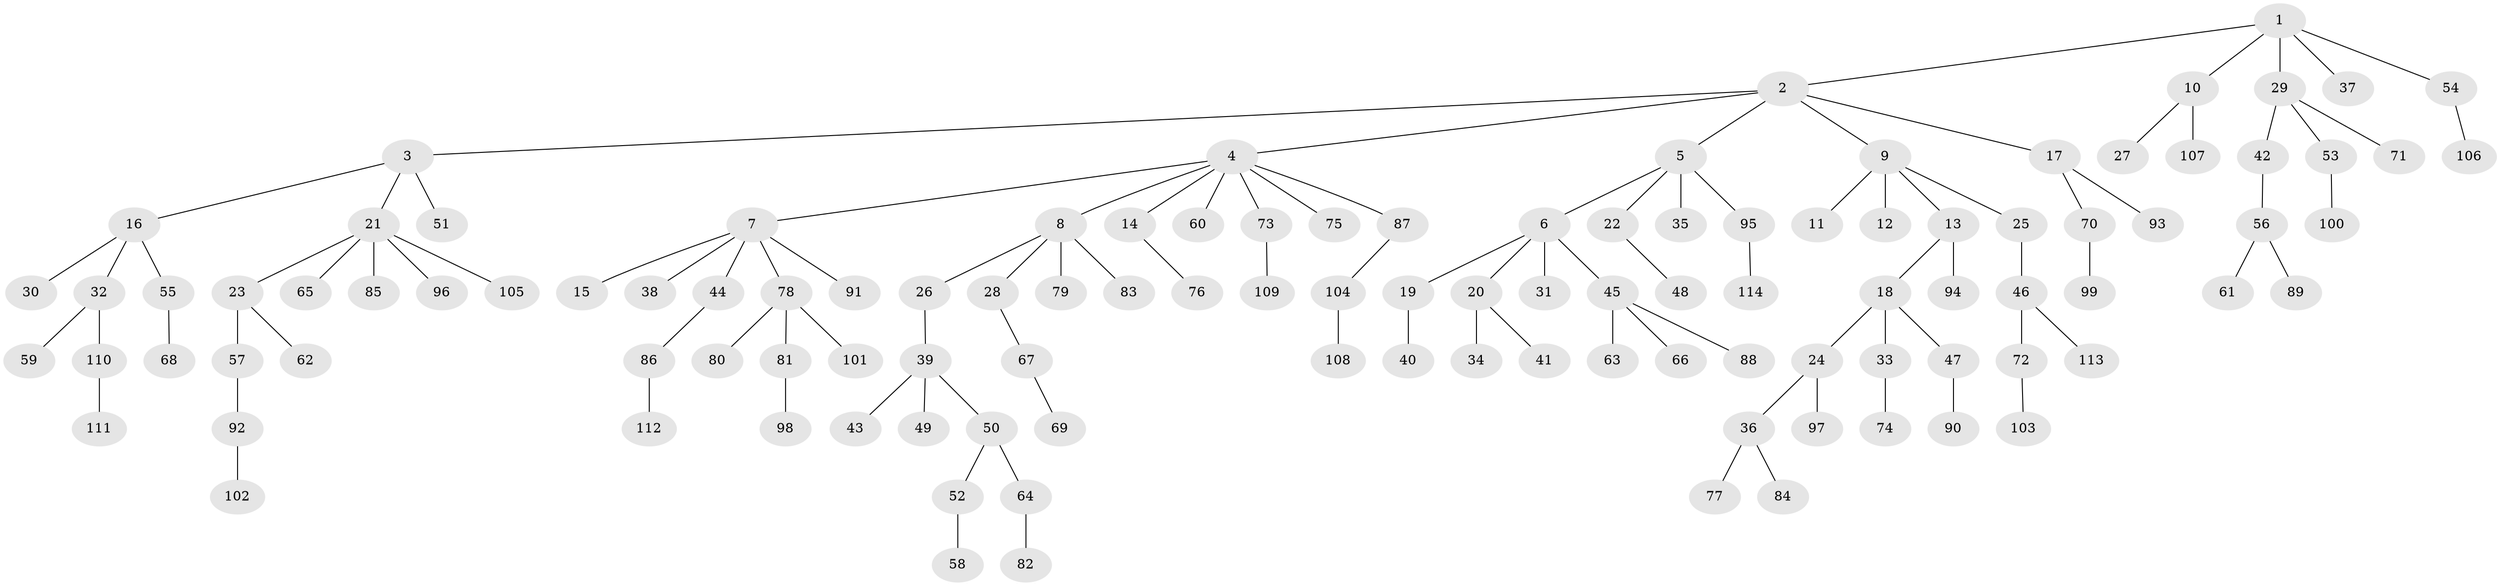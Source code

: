 // Generated by graph-tools (version 1.1) at 2025/26/03/09/25 03:26:24]
// undirected, 114 vertices, 113 edges
graph export_dot {
graph [start="1"]
  node [color=gray90,style=filled];
  1;
  2;
  3;
  4;
  5;
  6;
  7;
  8;
  9;
  10;
  11;
  12;
  13;
  14;
  15;
  16;
  17;
  18;
  19;
  20;
  21;
  22;
  23;
  24;
  25;
  26;
  27;
  28;
  29;
  30;
  31;
  32;
  33;
  34;
  35;
  36;
  37;
  38;
  39;
  40;
  41;
  42;
  43;
  44;
  45;
  46;
  47;
  48;
  49;
  50;
  51;
  52;
  53;
  54;
  55;
  56;
  57;
  58;
  59;
  60;
  61;
  62;
  63;
  64;
  65;
  66;
  67;
  68;
  69;
  70;
  71;
  72;
  73;
  74;
  75;
  76;
  77;
  78;
  79;
  80;
  81;
  82;
  83;
  84;
  85;
  86;
  87;
  88;
  89;
  90;
  91;
  92;
  93;
  94;
  95;
  96;
  97;
  98;
  99;
  100;
  101;
  102;
  103;
  104;
  105;
  106;
  107;
  108;
  109;
  110;
  111;
  112;
  113;
  114;
  1 -- 2;
  1 -- 10;
  1 -- 29;
  1 -- 37;
  1 -- 54;
  2 -- 3;
  2 -- 4;
  2 -- 5;
  2 -- 9;
  2 -- 17;
  3 -- 16;
  3 -- 21;
  3 -- 51;
  4 -- 7;
  4 -- 8;
  4 -- 14;
  4 -- 60;
  4 -- 73;
  4 -- 75;
  4 -- 87;
  5 -- 6;
  5 -- 22;
  5 -- 35;
  5 -- 95;
  6 -- 19;
  6 -- 20;
  6 -- 31;
  6 -- 45;
  7 -- 15;
  7 -- 38;
  7 -- 44;
  7 -- 78;
  7 -- 91;
  8 -- 26;
  8 -- 28;
  8 -- 79;
  8 -- 83;
  9 -- 11;
  9 -- 12;
  9 -- 13;
  9 -- 25;
  10 -- 27;
  10 -- 107;
  13 -- 18;
  13 -- 94;
  14 -- 76;
  16 -- 30;
  16 -- 32;
  16 -- 55;
  17 -- 70;
  17 -- 93;
  18 -- 24;
  18 -- 33;
  18 -- 47;
  19 -- 40;
  20 -- 34;
  20 -- 41;
  21 -- 23;
  21 -- 65;
  21 -- 85;
  21 -- 96;
  21 -- 105;
  22 -- 48;
  23 -- 57;
  23 -- 62;
  24 -- 36;
  24 -- 97;
  25 -- 46;
  26 -- 39;
  28 -- 67;
  29 -- 42;
  29 -- 53;
  29 -- 71;
  32 -- 59;
  32 -- 110;
  33 -- 74;
  36 -- 77;
  36 -- 84;
  39 -- 43;
  39 -- 49;
  39 -- 50;
  42 -- 56;
  44 -- 86;
  45 -- 63;
  45 -- 66;
  45 -- 88;
  46 -- 72;
  46 -- 113;
  47 -- 90;
  50 -- 52;
  50 -- 64;
  52 -- 58;
  53 -- 100;
  54 -- 106;
  55 -- 68;
  56 -- 61;
  56 -- 89;
  57 -- 92;
  64 -- 82;
  67 -- 69;
  70 -- 99;
  72 -- 103;
  73 -- 109;
  78 -- 80;
  78 -- 81;
  78 -- 101;
  81 -- 98;
  86 -- 112;
  87 -- 104;
  92 -- 102;
  95 -- 114;
  104 -- 108;
  110 -- 111;
}
